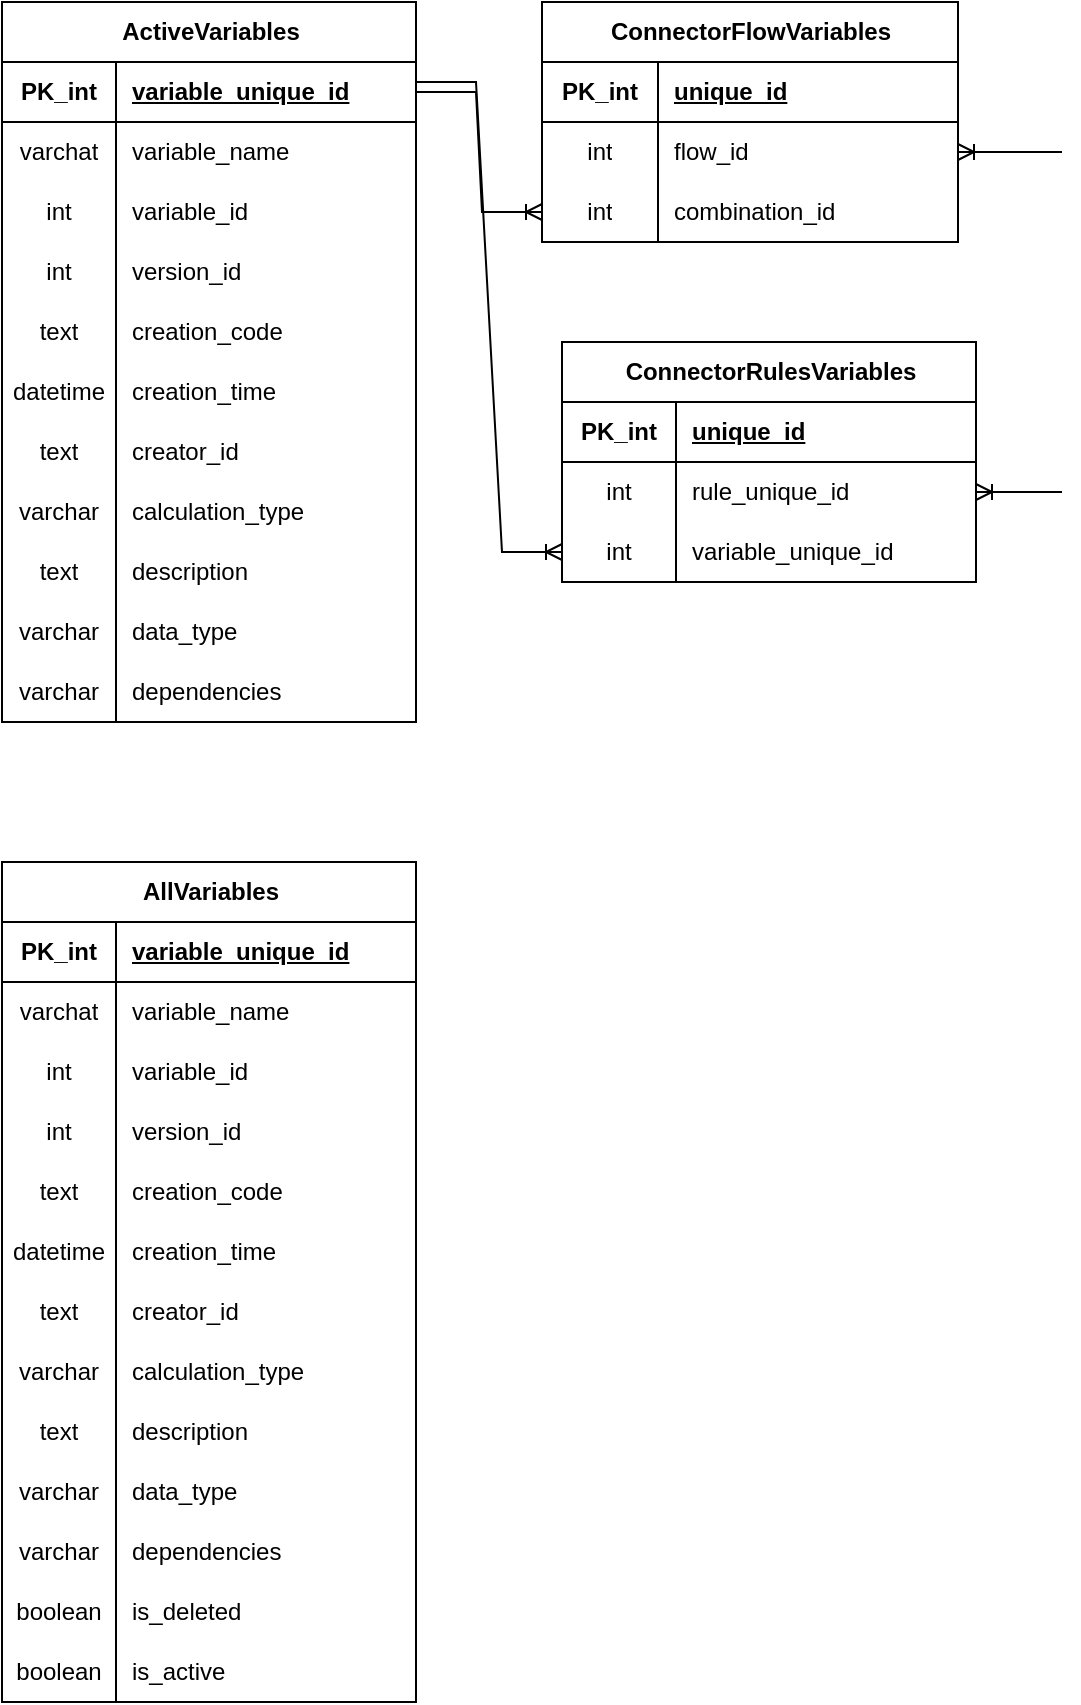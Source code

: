 <mxfile version="26.2.2">
  <diagram name="Page-1" id="hcAD5YYzUpX3POO3dCWV">
    <mxGraphModel dx="1491" dy="1031" grid="1" gridSize="10" guides="1" tooltips="1" connect="1" arrows="1" fold="1" page="1" pageScale="1" pageWidth="1100" pageHeight="850" math="0" shadow="0">
      <root>
        <mxCell id="0" />
        <mxCell id="1" parent="0" />
        <mxCell id="jzcKmIV3T17Fcgt4tWT3-1" value="ActiveVariables" style="shape=table;startSize=30;container=1;collapsible=1;childLayout=tableLayout;fixedRows=1;rowLines=0;fontStyle=1;align=center;resizeLast=1;html=1;" parent="1" vertex="1">
          <mxGeometry x="40" y="40" width="207" height="360" as="geometry" />
        </mxCell>
        <mxCell id="jzcKmIV3T17Fcgt4tWT3-2" value="" style="shape=tableRow;horizontal=0;startSize=0;swimlaneHead=0;swimlaneBody=0;fillColor=none;collapsible=0;dropTarget=0;points=[[0,0.5],[1,0.5]];portConstraint=eastwest;top=0;left=0;right=0;bottom=1;" parent="jzcKmIV3T17Fcgt4tWT3-1" vertex="1">
          <mxGeometry y="30" width="207" height="30" as="geometry" />
        </mxCell>
        <mxCell id="jzcKmIV3T17Fcgt4tWT3-3" value="PK_int" style="shape=partialRectangle;connectable=0;fillColor=none;top=0;left=0;bottom=0;right=0;fontStyle=1;overflow=hidden;whiteSpace=wrap;html=1;" parent="jzcKmIV3T17Fcgt4tWT3-2" vertex="1">
          <mxGeometry width="57" height="30" as="geometry">
            <mxRectangle width="57" height="30" as="alternateBounds" />
          </mxGeometry>
        </mxCell>
        <mxCell id="jzcKmIV3T17Fcgt4tWT3-4" value="variable_unique_id" style="shape=partialRectangle;connectable=0;fillColor=none;top=0;left=0;bottom=0;right=0;align=left;spacingLeft=6;fontStyle=5;overflow=hidden;whiteSpace=wrap;html=1;" parent="jzcKmIV3T17Fcgt4tWT3-2" vertex="1">
          <mxGeometry x="57" width="150" height="30" as="geometry">
            <mxRectangle width="150" height="30" as="alternateBounds" />
          </mxGeometry>
        </mxCell>
        <mxCell id="jzcKmIV3T17Fcgt4tWT3-8" value="" style="shape=tableRow;horizontal=0;startSize=0;swimlaneHead=0;swimlaneBody=0;fillColor=none;collapsible=0;dropTarget=0;points=[[0,0.5],[1,0.5]];portConstraint=eastwest;top=0;left=0;right=0;bottom=0;" parent="jzcKmIV3T17Fcgt4tWT3-1" vertex="1">
          <mxGeometry y="60" width="207" height="30" as="geometry" />
        </mxCell>
        <mxCell id="jzcKmIV3T17Fcgt4tWT3-9" value="varchat" style="shape=partialRectangle;connectable=0;fillColor=none;top=0;left=0;bottom=0;right=0;editable=1;overflow=hidden;whiteSpace=wrap;html=1;" parent="jzcKmIV3T17Fcgt4tWT3-8" vertex="1">
          <mxGeometry width="57" height="30" as="geometry">
            <mxRectangle width="57" height="30" as="alternateBounds" />
          </mxGeometry>
        </mxCell>
        <mxCell id="jzcKmIV3T17Fcgt4tWT3-10" value="variable_name" style="shape=partialRectangle;connectable=0;fillColor=none;top=0;left=0;bottom=0;right=0;align=left;spacingLeft=6;overflow=hidden;whiteSpace=wrap;html=1;" parent="jzcKmIV3T17Fcgt4tWT3-8" vertex="1">
          <mxGeometry x="57" width="150" height="30" as="geometry">
            <mxRectangle width="150" height="30" as="alternateBounds" />
          </mxGeometry>
        </mxCell>
        <mxCell id="jzcKmIV3T17Fcgt4tWT3-5" value="" style="shape=tableRow;horizontal=0;startSize=0;swimlaneHead=0;swimlaneBody=0;fillColor=none;collapsible=0;dropTarget=0;points=[[0,0.5],[1,0.5]];portConstraint=eastwest;top=0;left=0;right=0;bottom=0;" parent="jzcKmIV3T17Fcgt4tWT3-1" vertex="1">
          <mxGeometry y="90" width="207" height="30" as="geometry" />
        </mxCell>
        <mxCell id="jzcKmIV3T17Fcgt4tWT3-6" value="int" style="shape=partialRectangle;connectable=0;fillColor=none;top=0;left=0;bottom=0;right=0;editable=1;overflow=hidden;whiteSpace=wrap;html=1;" parent="jzcKmIV3T17Fcgt4tWT3-5" vertex="1">
          <mxGeometry width="57" height="30" as="geometry">
            <mxRectangle width="57" height="30" as="alternateBounds" />
          </mxGeometry>
        </mxCell>
        <mxCell id="jzcKmIV3T17Fcgt4tWT3-7" value="variable_id" style="shape=partialRectangle;connectable=0;fillColor=none;top=0;left=0;bottom=0;right=0;align=left;spacingLeft=6;overflow=hidden;whiteSpace=wrap;html=1;" parent="jzcKmIV3T17Fcgt4tWT3-5" vertex="1">
          <mxGeometry x="57" width="150" height="30" as="geometry">
            <mxRectangle width="150" height="30" as="alternateBounds" />
          </mxGeometry>
        </mxCell>
        <mxCell id="jzcKmIV3T17Fcgt4tWT3-11" value="" style="shape=tableRow;horizontal=0;startSize=0;swimlaneHead=0;swimlaneBody=0;fillColor=none;collapsible=0;dropTarget=0;points=[[0,0.5],[1,0.5]];portConstraint=eastwest;top=0;left=0;right=0;bottom=0;" parent="jzcKmIV3T17Fcgt4tWT3-1" vertex="1">
          <mxGeometry y="120" width="207" height="30" as="geometry" />
        </mxCell>
        <mxCell id="jzcKmIV3T17Fcgt4tWT3-12" value="int" style="shape=partialRectangle;connectable=0;fillColor=none;top=0;left=0;bottom=0;right=0;editable=1;overflow=hidden;whiteSpace=wrap;html=1;" parent="jzcKmIV3T17Fcgt4tWT3-11" vertex="1">
          <mxGeometry width="57" height="30" as="geometry">
            <mxRectangle width="57" height="30" as="alternateBounds" />
          </mxGeometry>
        </mxCell>
        <mxCell id="jzcKmIV3T17Fcgt4tWT3-13" value="version_id" style="shape=partialRectangle;connectable=0;fillColor=none;top=0;left=0;bottom=0;right=0;align=left;spacingLeft=6;overflow=hidden;whiteSpace=wrap;html=1;" parent="jzcKmIV3T17Fcgt4tWT3-11" vertex="1">
          <mxGeometry x="57" width="150" height="30" as="geometry">
            <mxRectangle width="150" height="30" as="alternateBounds" />
          </mxGeometry>
        </mxCell>
        <mxCell id="hupuYRYNH0XxqaEM0Vl5-1" value="" style="shape=tableRow;horizontal=0;startSize=0;swimlaneHead=0;swimlaneBody=0;fillColor=none;collapsible=0;dropTarget=0;points=[[0,0.5],[1,0.5]];portConstraint=eastwest;top=0;left=0;right=0;bottom=0;" parent="jzcKmIV3T17Fcgt4tWT3-1" vertex="1">
          <mxGeometry y="150" width="207" height="30" as="geometry" />
        </mxCell>
        <mxCell id="hupuYRYNH0XxqaEM0Vl5-2" value="text" style="shape=partialRectangle;connectable=0;fillColor=none;top=0;left=0;bottom=0;right=0;editable=1;overflow=hidden;whiteSpace=wrap;html=1;" parent="hupuYRYNH0XxqaEM0Vl5-1" vertex="1">
          <mxGeometry width="57" height="30" as="geometry">
            <mxRectangle width="57" height="30" as="alternateBounds" />
          </mxGeometry>
        </mxCell>
        <mxCell id="hupuYRYNH0XxqaEM0Vl5-3" value="creation_code" style="shape=partialRectangle;connectable=0;fillColor=none;top=0;left=0;bottom=0;right=0;align=left;spacingLeft=6;overflow=hidden;whiteSpace=wrap;html=1;" parent="hupuYRYNH0XxqaEM0Vl5-1" vertex="1">
          <mxGeometry x="57" width="150" height="30" as="geometry">
            <mxRectangle width="150" height="30" as="alternateBounds" />
          </mxGeometry>
        </mxCell>
        <mxCell id="hupuYRYNH0XxqaEM0Vl5-4" value="" style="shape=tableRow;horizontal=0;startSize=0;swimlaneHead=0;swimlaneBody=0;fillColor=none;collapsible=0;dropTarget=0;points=[[0,0.5],[1,0.5]];portConstraint=eastwest;top=0;left=0;right=0;bottom=0;" parent="jzcKmIV3T17Fcgt4tWT3-1" vertex="1">
          <mxGeometry y="180" width="207" height="30" as="geometry" />
        </mxCell>
        <mxCell id="hupuYRYNH0XxqaEM0Vl5-5" value="datetime" style="shape=partialRectangle;connectable=0;fillColor=none;top=0;left=0;bottom=0;right=0;editable=1;overflow=hidden;whiteSpace=wrap;html=1;" parent="hupuYRYNH0XxqaEM0Vl5-4" vertex="1">
          <mxGeometry width="57" height="30" as="geometry">
            <mxRectangle width="57" height="30" as="alternateBounds" />
          </mxGeometry>
        </mxCell>
        <mxCell id="hupuYRYNH0XxqaEM0Vl5-6" value="creation_time" style="shape=partialRectangle;connectable=0;fillColor=none;top=0;left=0;bottom=0;right=0;align=left;spacingLeft=6;overflow=hidden;whiteSpace=wrap;html=1;" parent="hupuYRYNH0XxqaEM0Vl5-4" vertex="1">
          <mxGeometry x="57" width="150" height="30" as="geometry">
            <mxRectangle width="150" height="30" as="alternateBounds" />
          </mxGeometry>
        </mxCell>
        <mxCell id="hupuYRYNH0XxqaEM0Vl5-7" value="" style="shape=tableRow;horizontal=0;startSize=0;swimlaneHead=0;swimlaneBody=0;fillColor=none;collapsible=0;dropTarget=0;points=[[0,0.5],[1,0.5]];portConstraint=eastwest;top=0;left=0;right=0;bottom=0;" parent="jzcKmIV3T17Fcgt4tWT3-1" vertex="1">
          <mxGeometry y="210" width="207" height="30" as="geometry" />
        </mxCell>
        <mxCell id="hupuYRYNH0XxqaEM0Vl5-8" value="text" style="shape=partialRectangle;connectable=0;fillColor=none;top=0;left=0;bottom=0;right=0;editable=1;overflow=hidden;whiteSpace=wrap;html=1;" parent="hupuYRYNH0XxqaEM0Vl5-7" vertex="1">
          <mxGeometry width="57" height="30" as="geometry">
            <mxRectangle width="57" height="30" as="alternateBounds" />
          </mxGeometry>
        </mxCell>
        <mxCell id="hupuYRYNH0XxqaEM0Vl5-9" value="creator_id" style="shape=partialRectangle;connectable=0;fillColor=none;top=0;left=0;bottom=0;right=0;align=left;spacingLeft=6;overflow=hidden;whiteSpace=wrap;html=1;" parent="hupuYRYNH0XxqaEM0Vl5-7" vertex="1">
          <mxGeometry x="57" width="150" height="30" as="geometry">
            <mxRectangle width="150" height="30" as="alternateBounds" />
          </mxGeometry>
        </mxCell>
        <mxCell id="hupuYRYNH0XxqaEM0Vl5-10" value="" style="shape=tableRow;horizontal=0;startSize=0;swimlaneHead=0;swimlaneBody=0;fillColor=none;collapsible=0;dropTarget=0;points=[[0,0.5],[1,0.5]];portConstraint=eastwest;top=0;left=0;right=0;bottom=0;" parent="jzcKmIV3T17Fcgt4tWT3-1" vertex="1">
          <mxGeometry y="240" width="207" height="30" as="geometry" />
        </mxCell>
        <mxCell id="hupuYRYNH0XxqaEM0Vl5-11" value="varchar" style="shape=partialRectangle;connectable=0;fillColor=none;top=0;left=0;bottom=0;right=0;editable=1;overflow=hidden;whiteSpace=wrap;html=1;" parent="hupuYRYNH0XxqaEM0Vl5-10" vertex="1">
          <mxGeometry width="57" height="30" as="geometry">
            <mxRectangle width="57" height="30" as="alternateBounds" />
          </mxGeometry>
        </mxCell>
        <mxCell id="hupuYRYNH0XxqaEM0Vl5-12" value="calculation_type" style="shape=partialRectangle;connectable=0;fillColor=none;top=0;left=0;bottom=0;right=0;align=left;spacingLeft=6;overflow=hidden;whiteSpace=wrap;html=1;" parent="hupuYRYNH0XxqaEM0Vl5-10" vertex="1">
          <mxGeometry x="57" width="150" height="30" as="geometry">
            <mxRectangle width="150" height="30" as="alternateBounds" />
          </mxGeometry>
        </mxCell>
        <mxCell id="OEc427HPAa9c7J9Ssu-d-1" value="" style="shape=tableRow;horizontal=0;startSize=0;swimlaneHead=0;swimlaneBody=0;fillColor=none;collapsible=0;dropTarget=0;points=[[0,0.5],[1,0.5]];portConstraint=eastwest;top=0;left=0;right=0;bottom=0;" parent="jzcKmIV3T17Fcgt4tWT3-1" vertex="1">
          <mxGeometry y="270" width="207" height="30" as="geometry" />
        </mxCell>
        <mxCell id="OEc427HPAa9c7J9Ssu-d-2" value="text" style="shape=partialRectangle;connectable=0;fillColor=none;top=0;left=0;bottom=0;right=0;editable=1;overflow=hidden;whiteSpace=wrap;html=1;" parent="OEc427HPAa9c7J9Ssu-d-1" vertex="1">
          <mxGeometry width="57" height="30" as="geometry">
            <mxRectangle width="57" height="30" as="alternateBounds" />
          </mxGeometry>
        </mxCell>
        <mxCell id="OEc427HPAa9c7J9Ssu-d-3" value="description" style="shape=partialRectangle;connectable=0;fillColor=none;top=0;left=0;bottom=0;right=0;align=left;spacingLeft=6;overflow=hidden;whiteSpace=wrap;html=1;" parent="OEc427HPAa9c7J9Ssu-d-1" vertex="1">
          <mxGeometry x="57" width="150" height="30" as="geometry">
            <mxRectangle width="150" height="30" as="alternateBounds" />
          </mxGeometry>
        </mxCell>
        <mxCell id="OEc427HPAa9c7J9Ssu-d-4" value="" style="shape=tableRow;horizontal=0;startSize=0;swimlaneHead=0;swimlaneBody=0;fillColor=none;collapsible=0;dropTarget=0;points=[[0,0.5],[1,0.5]];portConstraint=eastwest;top=0;left=0;right=0;bottom=0;" parent="jzcKmIV3T17Fcgt4tWT3-1" vertex="1">
          <mxGeometry y="300" width="207" height="30" as="geometry" />
        </mxCell>
        <mxCell id="OEc427HPAa9c7J9Ssu-d-5" value="varchar" style="shape=partialRectangle;connectable=0;fillColor=none;top=0;left=0;bottom=0;right=0;editable=1;overflow=hidden;whiteSpace=wrap;html=1;" parent="OEc427HPAa9c7J9Ssu-d-4" vertex="1">
          <mxGeometry width="57" height="30" as="geometry">
            <mxRectangle width="57" height="30" as="alternateBounds" />
          </mxGeometry>
        </mxCell>
        <mxCell id="OEc427HPAa9c7J9Ssu-d-6" value="data_type" style="shape=partialRectangle;connectable=0;fillColor=none;top=0;left=0;bottom=0;right=0;align=left;spacingLeft=6;overflow=hidden;whiteSpace=wrap;html=1;" parent="OEc427HPAa9c7J9Ssu-d-4" vertex="1">
          <mxGeometry x="57" width="150" height="30" as="geometry">
            <mxRectangle width="150" height="30" as="alternateBounds" />
          </mxGeometry>
        </mxCell>
        <mxCell id="OEc427HPAa9c7J9Ssu-d-7" value="" style="shape=tableRow;horizontal=0;startSize=0;swimlaneHead=0;swimlaneBody=0;fillColor=none;collapsible=0;dropTarget=0;points=[[0,0.5],[1,0.5]];portConstraint=eastwest;top=0;left=0;right=0;bottom=0;" parent="jzcKmIV3T17Fcgt4tWT3-1" vertex="1">
          <mxGeometry y="330" width="207" height="30" as="geometry" />
        </mxCell>
        <mxCell id="OEc427HPAa9c7J9Ssu-d-8" value="varchar" style="shape=partialRectangle;connectable=0;fillColor=none;top=0;left=0;bottom=0;right=0;editable=1;overflow=hidden;whiteSpace=wrap;html=1;" parent="OEc427HPAa9c7J9Ssu-d-7" vertex="1">
          <mxGeometry width="57" height="30" as="geometry">
            <mxRectangle width="57" height="30" as="alternateBounds" />
          </mxGeometry>
        </mxCell>
        <mxCell id="OEc427HPAa9c7J9Ssu-d-9" value="dependencies" style="shape=partialRectangle;connectable=0;fillColor=none;top=0;left=0;bottom=0;right=0;align=left;spacingLeft=6;overflow=hidden;whiteSpace=wrap;html=1;" parent="OEc427HPAa9c7J9Ssu-d-7" vertex="1">
          <mxGeometry x="57" width="150" height="30" as="geometry">
            <mxRectangle width="150" height="30" as="alternateBounds" />
          </mxGeometry>
        </mxCell>
        <mxCell id="OEc427HPAa9c7J9Ssu-d-13" value="AllVariables" style="shape=table;startSize=30;container=1;collapsible=1;childLayout=tableLayout;fixedRows=1;rowLines=0;fontStyle=1;align=center;resizeLast=1;html=1;" parent="1" vertex="1">
          <mxGeometry x="40" y="470" width="207" height="420" as="geometry" />
        </mxCell>
        <mxCell id="OEc427HPAa9c7J9Ssu-d-14" value="" style="shape=tableRow;horizontal=0;startSize=0;swimlaneHead=0;swimlaneBody=0;fillColor=none;collapsible=0;dropTarget=0;points=[[0,0.5],[1,0.5]];portConstraint=eastwest;top=0;left=0;right=0;bottom=1;" parent="OEc427HPAa9c7J9Ssu-d-13" vertex="1">
          <mxGeometry y="30" width="207" height="30" as="geometry" />
        </mxCell>
        <mxCell id="OEc427HPAa9c7J9Ssu-d-15" value="PK_int" style="shape=partialRectangle;connectable=0;fillColor=none;top=0;left=0;bottom=0;right=0;fontStyle=1;overflow=hidden;whiteSpace=wrap;html=1;" parent="OEc427HPAa9c7J9Ssu-d-14" vertex="1">
          <mxGeometry width="57" height="30" as="geometry">
            <mxRectangle width="57" height="30" as="alternateBounds" />
          </mxGeometry>
        </mxCell>
        <mxCell id="OEc427HPAa9c7J9Ssu-d-16" value="variable_unique_id" style="shape=partialRectangle;connectable=0;fillColor=none;top=0;left=0;bottom=0;right=0;align=left;spacingLeft=6;fontStyle=5;overflow=hidden;whiteSpace=wrap;html=1;" parent="OEc427HPAa9c7J9Ssu-d-14" vertex="1">
          <mxGeometry x="57" width="150" height="30" as="geometry">
            <mxRectangle width="150" height="30" as="alternateBounds" />
          </mxGeometry>
        </mxCell>
        <mxCell id="OEc427HPAa9c7J9Ssu-d-17" value="" style="shape=tableRow;horizontal=0;startSize=0;swimlaneHead=0;swimlaneBody=0;fillColor=none;collapsible=0;dropTarget=0;points=[[0,0.5],[1,0.5]];portConstraint=eastwest;top=0;left=0;right=0;bottom=0;" parent="OEc427HPAa9c7J9Ssu-d-13" vertex="1">
          <mxGeometry y="60" width="207" height="30" as="geometry" />
        </mxCell>
        <mxCell id="OEc427HPAa9c7J9Ssu-d-18" value="varchat" style="shape=partialRectangle;connectable=0;fillColor=none;top=0;left=0;bottom=0;right=0;editable=1;overflow=hidden;whiteSpace=wrap;html=1;" parent="OEc427HPAa9c7J9Ssu-d-17" vertex="1">
          <mxGeometry width="57" height="30" as="geometry">
            <mxRectangle width="57" height="30" as="alternateBounds" />
          </mxGeometry>
        </mxCell>
        <mxCell id="OEc427HPAa9c7J9Ssu-d-19" value="variable_name" style="shape=partialRectangle;connectable=0;fillColor=none;top=0;left=0;bottom=0;right=0;align=left;spacingLeft=6;overflow=hidden;whiteSpace=wrap;html=1;" parent="OEc427HPAa9c7J9Ssu-d-17" vertex="1">
          <mxGeometry x="57" width="150" height="30" as="geometry">
            <mxRectangle width="150" height="30" as="alternateBounds" />
          </mxGeometry>
        </mxCell>
        <mxCell id="OEc427HPAa9c7J9Ssu-d-20" value="" style="shape=tableRow;horizontal=0;startSize=0;swimlaneHead=0;swimlaneBody=0;fillColor=none;collapsible=0;dropTarget=0;points=[[0,0.5],[1,0.5]];portConstraint=eastwest;top=0;left=0;right=0;bottom=0;" parent="OEc427HPAa9c7J9Ssu-d-13" vertex="1">
          <mxGeometry y="90" width="207" height="30" as="geometry" />
        </mxCell>
        <mxCell id="OEc427HPAa9c7J9Ssu-d-21" value="int" style="shape=partialRectangle;connectable=0;fillColor=none;top=0;left=0;bottom=0;right=0;editable=1;overflow=hidden;whiteSpace=wrap;html=1;" parent="OEc427HPAa9c7J9Ssu-d-20" vertex="1">
          <mxGeometry width="57" height="30" as="geometry">
            <mxRectangle width="57" height="30" as="alternateBounds" />
          </mxGeometry>
        </mxCell>
        <mxCell id="OEc427HPAa9c7J9Ssu-d-22" value="variable_id" style="shape=partialRectangle;connectable=0;fillColor=none;top=0;left=0;bottom=0;right=0;align=left;spacingLeft=6;overflow=hidden;whiteSpace=wrap;html=1;" parent="OEc427HPAa9c7J9Ssu-d-20" vertex="1">
          <mxGeometry x="57" width="150" height="30" as="geometry">
            <mxRectangle width="150" height="30" as="alternateBounds" />
          </mxGeometry>
        </mxCell>
        <mxCell id="OEc427HPAa9c7J9Ssu-d-23" value="" style="shape=tableRow;horizontal=0;startSize=0;swimlaneHead=0;swimlaneBody=0;fillColor=none;collapsible=0;dropTarget=0;points=[[0,0.5],[1,0.5]];portConstraint=eastwest;top=0;left=0;right=0;bottom=0;" parent="OEc427HPAa9c7J9Ssu-d-13" vertex="1">
          <mxGeometry y="120" width="207" height="30" as="geometry" />
        </mxCell>
        <mxCell id="OEc427HPAa9c7J9Ssu-d-24" value="int" style="shape=partialRectangle;connectable=0;fillColor=none;top=0;left=0;bottom=0;right=0;editable=1;overflow=hidden;whiteSpace=wrap;html=1;" parent="OEc427HPAa9c7J9Ssu-d-23" vertex="1">
          <mxGeometry width="57" height="30" as="geometry">
            <mxRectangle width="57" height="30" as="alternateBounds" />
          </mxGeometry>
        </mxCell>
        <mxCell id="OEc427HPAa9c7J9Ssu-d-25" value="version_id" style="shape=partialRectangle;connectable=0;fillColor=none;top=0;left=0;bottom=0;right=0;align=left;spacingLeft=6;overflow=hidden;whiteSpace=wrap;html=1;" parent="OEc427HPAa9c7J9Ssu-d-23" vertex="1">
          <mxGeometry x="57" width="150" height="30" as="geometry">
            <mxRectangle width="150" height="30" as="alternateBounds" />
          </mxGeometry>
        </mxCell>
        <mxCell id="OEc427HPAa9c7J9Ssu-d-26" value="" style="shape=tableRow;horizontal=0;startSize=0;swimlaneHead=0;swimlaneBody=0;fillColor=none;collapsible=0;dropTarget=0;points=[[0,0.5],[1,0.5]];portConstraint=eastwest;top=0;left=0;right=0;bottom=0;" parent="OEc427HPAa9c7J9Ssu-d-13" vertex="1">
          <mxGeometry y="150" width="207" height="30" as="geometry" />
        </mxCell>
        <mxCell id="OEc427HPAa9c7J9Ssu-d-27" value="text" style="shape=partialRectangle;connectable=0;fillColor=none;top=0;left=0;bottom=0;right=0;editable=1;overflow=hidden;whiteSpace=wrap;html=1;" parent="OEc427HPAa9c7J9Ssu-d-26" vertex="1">
          <mxGeometry width="57" height="30" as="geometry">
            <mxRectangle width="57" height="30" as="alternateBounds" />
          </mxGeometry>
        </mxCell>
        <mxCell id="OEc427HPAa9c7J9Ssu-d-28" value="creation_code" style="shape=partialRectangle;connectable=0;fillColor=none;top=0;left=0;bottom=0;right=0;align=left;spacingLeft=6;overflow=hidden;whiteSpace=wrap;html=1;" parent="OEc427HPAa9c7J9Ssu-d-26" vertex="1">
          <mxGeometry x="57" width="150" height="30" as="geometry">
            <mxRectangle width="150" height="30" as="alternateBounds" />
          </mxGeometry>
        </mxCell>
        <mxCell id="OEc427HPAa9c7J9Ssu-d-29" value="" style="shape=tableRow;horizontal=0;startSize=0;swimlaneHead=0;swimlaneBody=0;fillColor=none;collapsible=0;dropTarget=0;points=[[0,0.5],[1,0.5]];portConstraint=eastwest;top=0;left=0;right=0;bottom=0;" parent="OEc427HPAa9c7J9Ssu-d-13" vertex="1">
          <mxGeometry y="180" width="207" height="30" as="geometry" />
        </mxCell>
        <mxCell id="OEc427HPAa9c7J9Ssu-d-30" value="datetime" style="shape=partialRectangle;connectable=0;fillColor=none;top=0;left=0;bottom=0;right=0;editable=1;overflow=hidden;whiteSpace=wrap;html=1;" parent="OEc427HPAa9c7J9Ssu-d-29" vertex="1">
          <mxGeometry width="57" height="30" as="geometry">
            <mxRectangle width="57" height="30" as="alternateBounds" />
          </mxGeometry>
        </mxCell>
        <mxCell id="OEc427HPAa9c7J9Ssu-d-31" value="creation_time" style="shape=partialRectangle;connectable=0;fillColor=none;top=0;left=0;bottom=0;right=0;align=left;spacingLeft=6;overflow=hidden;whiteSpace=wrap;html=1;" parent="OEc427HPAa9c7J9Ssu-d-29" vertex="1">
          <mxGeometry x="57" width="150" height="30" as="geometry">
            <mxRectangle width="150" height="30" as="alternateBounds" />
          </mxGeometry>
        </mxCell>
        <mxCell id="OEc427HPAa9c7J9Ssu-d-32" value="" style="shape=tableRow;horizontal=0;startSize=0;swimlaneHead=0;swimlaneBody=0;fillColor=none;collapsible=0;dropTarget=0;points=[[0,0.5],[1,0.5]];portConstraint=eastwest;top=0;left=0;right=0;bottom=0;" parent="OEc427HPAa9c7J9Ssu-d-13" vertex="1">
          <mxGeometry y="210" width="207" height="30" as="geometry" />
        </mxCell>
        <mxCell id="OEc427HPAa9c7J9Ssu-d-33" value="text" style="shape=partialRectangle;connectable=0;fillColor=none;top=0;left=0;bottom=0;right=0;editable=1;overflow=hidden;whiteSpace=wrap;html=1;" parent="OEc427HPAa9c7J9Ssu-d-32" vertex="1">
          <mxGeometry width="57" height="30" as="geometry">
            <mxRectangle width="57" height="30" as="alternateBounds" />
          </mxGeometry>
        </mxCell>
        <mxCell id="OEc427HPAa9c7J9Ssu-d-34" value="creator_id" style="shape=partialRectangle;connectable=0;fillColor=none;top=0;left=0;bottom=0;right=0;align=left;spacingLeft=6;overflow=hidden;whiteSpace=wrap;html=1;" parent="OEc427HPAa9c7J9Ssu-d-32" vertex="1">
          <mxGeometry x="57" width="150" height="30" as="geometry">
            <mxRectangle width="150" height="30" as="alternateBounds" />
          </mxGeometry>
        </mxCell>
        <mxCell id="OEc427HPAa9c7J9Ssu-d-35" value="" style="shape=tableRow;horizontal=0;startSize=0;swimlaneHead=0;swimlaneBody=0;fillColor=none;collapsible=0;dropTarget=0;points=[[0,0.5],[1,0.5]];portConstraint=eastwest;top=0;left=0;right=0;bottom=0;" parent="OEc427HPAa9c7J9Ssu-d-13" vertex="1">
          <mxGeometry y="240" width="207" height="30" as="geometry" />
        </mxCell>
        <mxCell id="OEc427HPAa9c7J9Ssu-d-36" value="varchar" style="shape=partialRectangle;connectable=0;fillColor=none;top=0;left=0;bottom=0;right=0;editable=1;overflow=hidden;whiteSpace=wrap;html=1;" parent="OEc427HPAa9c7J9Ssu-d-35" vertex="1">
          <mxGeometry width="57" height="30" as="geometry">
            <mxRectangle width="57" height="30" as="alternateBounds" />
          </mxGeometry>
        </mxCell>
        <mxCell id="OEc427HPAa9c7J9Ssu-d-37" value="calculation_type" style="shape=partialRectangle;connectable=0;fillColor=none;top=0;left=0;bottom=0;right=0;align=left;spacingLeft=6;overflow=hidden;whiteSpace=wrap;html=1;" parent="OEc427HPAa9c7J9Ssu-d-35" vertex="1">
          <mxGeometry x="57" width="150" height="30" as="geometry">
            <mxRectangle width="150" height="30" as="alternateBounds" />
          </mxGeometry>
        </mxCell>
        <mxCell id="OEc427HPAa9c7J9Ssu-d-38" value="" style="shape=tableRow;horizontal=0;startSize=0;swimlaneHead=0;swimlaneBody=0;fillColor=none;collapsible=0;dropTarget=0;points=[[0,0.5],[1,0.5]];portConstraint=eastwest;top=0;left=0;right=0;bottom=0;" parent="OEc427HPAa9c7J9Ssu-d-13" vertex="1">
          <mxGeometry y="270" width="207" height="30" as="geometry" />
        </mxCell>
        <mxCell id="OEc427HPAa9c7J9Ssu-d-39" value="text" style="shape=partialRectangle;connectable=0;fillColor=none;top=0;left=0;bottom=0;right=0;editable=1;overflow=hidden;whiteSpace=wrap;html=1;" parent="OEc427HPAa9c7J9Ssu-d-38" vertex="1">
          <mxGeometry width="57" height="30" as="geometry">
            <mxRectangle width="57" height="30" as="alternateBounds" />
          </mxGeometry>
        </mxCell>
        <mxCell id="OEc427HPAa9c7J9Ssu-d-40" value="description" style="shape=partialRectangle;connectable=0;fillColor=none;top=0;left=0;bottom=0;right=0;align=left;spacingLeft=6;overflow=hidden;whiteSpace=wrap;html=1;" parent="OEc427HPAa9c7J9Ssu-d-38" vertex="1">
          <mxGeometry x="57" width="150" height="30" as="geometry">
            <mxRectangle width="150" height="30" as="alternateBounds" />
          </mxGeometry>
        </mxCell>
        <mxCell id="OEc427HPAa9c7J9Ssu-d-41" value="" style="shape=tableRow;horizontal=0;startSize=0;swimlaneHead=0;swimlaneBody=0;fillColor=none;collapsible=0;dropTarget=0;points=[[0,0.5],[1,0.5]];portConstraint=eastwest;top=0;left=0;right=0;bottom=0;" parent="OEc427HPAa9c7J9Ssu-d-13" vertex="1">
          <mxGeometry y="300" width="207" height="30" as="geometry" />
        </mxCell>
        <mxCell id="OEc427HPAa9c7J9Ssu-d-42" value="varchar" style="shape=partialRectangle;connectable=0;fillColor=none;top=0;left=0;bottom=0;right=0;editable=1;overflow=hidden;whiteSpace=wrap;html=1;" parent="OEc427HPAa9c7J9Ssu-d-41" vertex="1">
          <mxGeometry width="57" height="30" as="geometry">
            <mxRectangle width="57" height="30" as="alternateBounds" />
          </mxGeometry>
        </mxCell>
        <mxCell id="OEc427HPAa9c7J9Ssu-d-43" value="data_type" style="shape=partialRectangle;connectable=0;fillColor=none;top=0;left=0;bottom=0;right=0;align=left;spacingLeft=6;overflow=hidden;whiteSpace=wrap;html=1;" parent="OEc427HPAa9c7J9Ssu-d-41" vertex="1">
          <mxGeometry x="57" width="150" height="30" as="geometry">
            <mxRectangle width="150" height="30" as="alternateBounds" />
          </mxGeometry>
        </mxCell>
        <mxCell id="OEc427HPAa9c7J9Ssu-d-44" value="" style="shape=tableRow;horizontal=0;startSize=0;swimlaneHead=0;swimlaneBody=0;fillColor=none;collapsible=0;dropTarget=0;points=[[0,0.5],[1,0.5]];portConstraint=eastwest;top=0;left=0;right=0;bottom=0;" parent="OEc427HPAa9c7J9Ssu-d-13" vertex="1">
          <mxGeometry y="330" width="207" height="30" as="geometry" />
        </mxCell>
        <mxCell id="OEc427HPAa9c7J9Ssu-d-45" value="varchar" style="shape=partialRectangle;connectable=0;fillColor=none;top=0;left=0;bottom=0;right=0;editable=1;overflow=hidden;whiteSpace=wrap;html=1;" parent="OEc427HPAa9c7J9Ssu-d-44" vertex="1">
          <mxGeometry width="57" height="30" as="geometry">
            <mxRectangle width="57" height="30" as="alternateBounds" />
          </mxGeometry>
        </mxCell>
        <mxCell id="OEc427HPAa9c7J9Ssu-d-46" value="dependencies" style="shape=partialRectangle;connectable=0;fillColor=none;top=0;left=0;bottom=0;right=0;align=left;spacingLeft=6;overflow=hidden;whiteSpace=wrap;html=1;" parent="OEc427HPAa9c7J9Ssu-d-44" vertex="1">
          <mxGeometry x="57" width="150" height="30" as="geometry">
            <mxRectangle width="150" height="30" as="alternateBounds" />
          </mxGeometry>
        </mxCell>
        <mxCell id="OEc427HPAa9c7J9Ssu-d-47" value="" style="shape=tableRow;horizontal=0;startSize=0;swimlaneHead=0;swimlaneBody=0;fillColor=none;collapsible=0;dropTarget=0;points=[[0,0.5],[1,0.5]];portConstraint=eastwest;top=0;left=0;right=0;bottom=0;" parent="OEc427HPAa9c7J9Ssu-d-13" vertex="1">
          <mxGeometry y="360" width="207" height="30" as="geometry" />
        </mxCell>
        <mxCell id="OEc427HPAa9c7J9Ssu-d-48" value="boolean" style="shape=partialRectangle;connectable=0;fillColor=none;top=0;left=0;bottom=0;right=0;editable=1;overflow=hidden;whiteSpace=wrap;html=1;" parent="OEc427HPAa9c7J9Ssu-d-47" vertex="1">
          <mxGeometry width="57" height="30" as="geometry">
            <mxRectangle width="57" height="30" as="alternateBounds" />
          </mxGeometry>
        </mxCell>
        <mxCell id="OEc427HPAa9c7J9Ssu-d-49" value="is_deleted" style="shape=partialRectangle;connectable=0;fillColor=none;top=0;left=0;bottom=0;right=0;align=left;spacingLeft=6;overflow=hidden;whiteSpace=wrap;html=1;" parent="OEc427HPAa9c7J9Ssu-d-47" vertex="1">
          <mxGeometry x="57" width="150" height="30" as="geometry">
            <mxRectangle width="150" height="30" as="alternateBounds" />
          </mxGeometry>
        </mxCell>
        <mxCell id="ffM-1FpFr4ko-ro5kKLQ-4" value="" style="shape=tableRow;horizontal=0;startSize=0;swimlaneHead=0;swimlaneBody=0;fillColor=none;collapsible=0;dropTarget=0;points=[[0,0.5],[1,0.5]];portConstraint=eastwest;top=0;left=0;right=0;bottom=0;" parent="OEc427HPAa9c7J9Ssu-d-13" vertex="1">
          <mxGeometry y="390" width="207" height="30" as="geometry" />
        </mxCell>
        <mxCell id="ffM-1FpFr4ko-ro5kKLQ-5" value="boolean" style="shape=partialRectangle;connectable=0;fillColor=none;top=0;left=0;bottom=0;right=0;editable=1;overflow=hidden;whiteSpace=wrap;html=1;" parent="ffM-1FpFr4ko-ro5kKLQ-4" vertex="1">
          <mxGeometry width="57" height="30" as="geometry">
            <mxRectangle width="57" height="30" as="alternateBounds" />
          </mxGeometry>
        </mxCell>
        <mxCell id="ffM-1FpFr4ko-ro5kKLQ-6" value="is_active" style="shape=partialRectangle;connectable=0;fillColor=none;top=0;left=0;bottom=0;right=0;align=left;spacingLeft=6;overflow=hidden;whiteSpace=wrap;html=1;" parent="ffM-1FpFr4ko-ro5kKLQ-4" vertex="1">
          <mxGeometry x="57" width="150" height="30" as="geometry">
            <mxRectangle width="150" height="30" as="alternateBounds" />
          </mxGeometry>
        </mxCell>
        <mxCell id="OEc427HPAa9c7J9Ssu-d-50" value="ConnectorFlowVariables" style="shape=table;startSize=30;container=1;collapsible=1;childLayout=tableLayout;fixedRows=1;rowLines=0;fontStyle=1;align=center;resizeLast=1;html=1;" parent="1" vertex="1">
          <mxGeometry x="310" y="40" width="208" height="120" as="geometry" />
        </mxCell>
        <mxCell id="OEc427HPAa9c7J9Ssu-d-51" value="" style="shape=tableRow;horizontal=0;startSize=0;swimlaneHead=0;swimlaneBody=0;fillColor=none;collapsible=0;dropTarget=0;points=[[0,0.5],[1,0.5]];portConstraint=eastwest;top=0;left=0;right=0;bottom=1;" parent="OEc427HPAa9c7J9Ssu-d-50" vertex="1">
          <mxGeometry y="30" width="208" height="30" as="geometry" />
        </mxCell>
        <mxCell id="OEc427HPAa9c7J9Ssu-d-52" value="PK_int" style="shape=partialRectangle;connectable=0;fillColor=none;top=0;left=0;bottom=0;right=0;fontStyle=1;overflow=hidden;whiteSpace=wrap;html=1;" parent="OEc427HPAa9c7J9Ssu-d-51" vertex="1">
          <mxGeometry width="58" height="30" as="geometry">
            <mxRectangle width="58" height="30" as="alternateBounds" />
          </mxGeometry>
        </mxCell>
        <mxCell id="OEc427HPAa9c7J9Ssu-d-53" value="unique_id" style="shape=partialRectangle;connectable=0;fillColor=none;top=0;left=0;bottom=0;right=0;align=left;spacingLeft=6;fontStyle=5;overflow=hidden;whiteSpace=wrap;html=1;" parent="OEc427HPAa9c7J9Ssu-d-51" vertex="1">
          <mxGeometry x="58" width="150" height="30" as="geometry">
            <mxRectangle width="150" height="30" as="alternateBounds" />
          </mxGeometry>
        </mxCell>
        <mxCell id="OEc427HPAa9c7J9Ssu-d-54" value="" style="shape=tableRow;horizontal=0;startSize=0;swimlaneHead=0;swimlaneBody=0;fillColor=none;collapsible=0;dropTarget=0;points=[[0,0.5],[1,0.5]];portConstraint=eastwest;top=0;left=0;right=0;bottom=0;" parent="OEc427HPAa9c7J9Ssu-d-50" vertex="1">
          <mxGeometry y="60" width="208" height="30" as="geometry" />
        </mxCell>
        <mxCell id="OEc427HPAa9c7J9Ssu-d-55" value="int" style="shape=partialRectangle;connectable=0;fillColor=none;top=0;left=0;bottom=0;right=0;editable=1;overflow=hidden;whiteSpace=wrap;html=1;" parent="OEc427HPAa9c7J9Ssu-d-54" vertex="1">
          <mxGeometry width="58" height="30" as="geometry">
            <mxRectangle width="58" height="30" as="alternateBounds" />
          </mxGeometry>
        </mxCell>
        <mxCell id="OEc427HPAa9c7J9Ssu-d-56" value="flow_id" style="shape=partialRectangle;connectable=0;fillColor=none;top=0;left=0;bottom=0;right=0;align=left;spacingLeft=6;overflow=hidden;whiteSpace=wrap;html=1;" parent="OEc427HPAa9c7J9Ssu-d-54" vertex="1">
          <mxGeometry x="58" width="150" height="30" as="geometry">
            <mxRectangle width="150" height="30" as="alternateBounds" />
          </mxGeometry>
        </mxCell>
        <mxCell id="OEc427HPAa9c7J9Ssu-d-57" value="" style="shape=tableRow;horizontal=0;startSize=0;swimlaneHead=0;swimlaneBody=0;fillColor=none;collapsible=0;dropTarget=0;points=[[0,0.5],[1,0.5]];portConstraint=eastwest;top=0;left=0;right=0;bottom=0;" parent="OEc427HPAa9c7J9Ssu-d-50" vertex="1">
          <mxGeometry y="90" width="208" height="30" as="geometry" />
        </mxCell>
        <mxCell id="OEc427HPAa9c7J9Ssu-d-58" value="int" style="shape=partialRectangle;connectable=0;fillColor=none;top=0;left=0;bottom=0;right=0;editable=1;overflow=hidden;whiteSpace=wrap;html=1;" parent="OEc427HPAa9c7J9Ssu-d-57" vertex="1">
          <mxGeometry width="58" height="30" as="geometry">
            <mxRectangle width="58" height="30" as="alternateBounds" />
          </mxGeometry>
        </mxCell>
        <mxCell id="OEc427HPAa9c7J9Ssu-d-59" value="combination_id" style="shape=partialRectangle;connectable=0;fillColor=none;top=0;left=0;bottom=0;right=0;align=left;spacingLeft=6;overflow=hidden;whiteSpace=wrap;html=1;" parent="OEc427HPAa9c7J9Ssu-d-57" vertex="1">
          <mxGeometry x="58" width="150" height="30" as="geometry">
            <mxRectangle width="150" height="30" as="alternateBounds" />
          </mxGeometry>
        </mxCell>
        <mxCell id="OEc427HPAa9c7J9Ssu-d-63" value="" style="edgeStyle=entityRelationEdgeStyle;fontSize=12;html=1;endArrow=ERoneToMany;rounded=0;exitX=1;exitY=0.5;exitDx=0;exitDy=0;entryX=0;entryY=0.5;entryDx=0;entryDy=0;" parent="1" source="jzcKmIV3T17Fcgt4tWT3-2" target="OEc427HPAa9c7J9Ssu-d-57" edge="1">
          <mxGeometry width="100" height="100" relative="1" as="geometry">
            <mxPoint x="380" y="460" as="sourcePoint" />
            <mxPoint x="364" y="280" as="targetPoint" />
          </mxGeometry>
        </mxCell>
        <mxCell id="omFBL_B4VjJXZDLF0AZF-1" value="" style="edgeStyle=entityRelationEdgeStyle;fontSize=12;html=1;endArrow=ERoneToMany;rounded=0;entryX=1;entryY=0.5;entryDx=0;entryDy=0;" parent="1" target="OEc427HPAa9c7J9Ssu-d-54" edge="1">
          <mxGeometry width="100" height="100" relative="1" as="geometry">
            <mxPoint x="540" y="115" as="sourcePoint" />
            <mxPoint x="480" y="320" as="targetPoint" />
          </mxGeometry>
        </mxCell>
        <mxCell id="omFBL_B4VjJXZDLF0AZF-3" value="ConnectorRulesVariables" style="shape=table;startSize=30;container=1;collapsible=1;childLayout=tableLayout;fixedRows=1;rowLines=0;fontStyle=1;align=center;resizeLast=1;html=1;" parent="1" vertex="1">
          <mxGeometry x="320" y="210" width="207" height="120" as="geometry" />
        </mxCell>
        <mxCell id="omFBL_B4VjJXZDLF0AZF-4" value="" style="shape=tableRow;horizontal=0;startSize=0;swimlaneHead=0;swimlaneBody=0;fillColor=none;collapsible=0;dropTarget=0;points=[[0,0.5],[1,0.5]];portConstraint=eastwest;top=0;left=0;right=0;bottom=1;" parent="omFBL_B4VjJXZDLF0AZF-3" vertex="1">
          <mxGeometry y="30" width="207" height="30" as="geometry" />
        </mxCell>
        <mxCell id="omFBL_B4VjJXZDLF0AZF-5" value="PK_int" style="shape=partialRectangle;connectable=0;fillColor=none;top=0;left=0;bottom=0;right=0;fontStyle=1;overflow=hidden;whiteSpace=wrap;html=1;" parent="omFBL_B4VjJXZDLF0AZF-4" vertex="1">
          <mxGeometry width="57" height="30" as="geometry">
            <mxRectangle width="57" height="30" as="alternateBounds" />
          </mxGeometry>
        </mxCell>
        <mxCell id="omFBL_B4VjJXZDLF0AZF-6" value="unique_id" style="shape=partialRectangle;connectable=0;fillColor=none;top=0;left=0;bottom=0;right=0;align=left;spacingLeft=6;fontStyle=5;overflow=hidden;whiteSpace=wrap;html=1;" parent="omFBL_B4VjJXZDLF0AZF-4" vertex="1">
          <mxGeometry x="57" width="150" height="30" as="geometry">
            <mxRectangle width="150" height="30" as="alternateBounds" />
          </mxGeometry>
        </mxCell>
        <mxCell id="omFBL_B4VjJXZDLF0AZF-7" value="" style="shape=tableRow;horizontal=0;startSize=0;swimlaneHead=0;swimlaneBody=0;fillColor=none;collapsible=0;dropTarget=0;points=[[0,0.5],[1,0.5]];portConstraint=eastwest;top=0;left=0;right=0;bottom=0;" parent="omFBL_B4VjJXZDLF0AZF-3" vertex="1">
          <mxGeometry y="60" width="207" height="30" as="geometry" />
        </mxCell>
        <mxCell id="omFBL_B4VjJXZDLF0AZF-8" value="int" style="shape=partialRectangle;connectable=0;fillColor=none;top=0;left=0;bottom=0;right=0;editable=1;overflow=hidden;whiteSpace=wrap;html=1;" parent="omFBL_B4VjJXZDLF0AZF-7" vertex="1">
          <mxGeometry width="57" height="30" as="geometry">
            <mxRectangle width="57" height="30" as="alternateBounds" />
          </mxGeometry>
        </mxCell>
        <mxCell id="omFBL_B4VjJXZDLF0AZF-9" value="rule_unique_id" style="shape=partialRectangle;connectable=0;fillColor=none;top=0;left=0;bottom=0;right=0;align=left;spacingLeft=6;overflow=hidden;whiteSpace=wrap;html=1;" parent="omFBL_B4VjJXZDLF0AZF-7" vertex="1">
          <mxGeometry x="57" width="150" height="30" as="geometry">
            <mxRectangle width="150" height="30" as="alternateBounds" />
          </mxGeometry>
        </mxCell>
        <mxCell id="omFBL_B4VjJXZDLF0AZF-10" value="" style="shape=tableRow;horizontal=0;startSize=0;swimlaneHead=0;swimlaneBody=0;fillColor=none;collapsible=0;dropTarget=0;points=[[0,0.5],[1,0.5]];portConstraint=eastwest;top=0;left=0;right=0;bottom=0;" parent="omFBL_B4VjJXZDLF0AZF-3" vertex="1">
          <mxGeometry y="90" width="207" height="30" as="geometry" />
        </mxCell>
        <mxCell id="omFBL_B4VjJXZDLF0AZF-11" value="int" style="shape=partialRectangle;connectable=0;fillColor=none;top=0;left=0;bottom=0;right=0;editable=1;overflow=hidden;whiteSpace=wrap;html=1;" parent="omFBL_B4VjJXZDLF0AZF-10" vertex="1">
          <mxGeometry width="57" height="30" as="geometry">
            <mxRectangle width="57" height="30" as="alternateBounds" />
          </mxGeometry>
        </mxCell>
        <mxCell id="omFBL_B4VjJXZDLF0AZF-12" value="variable_unique_id" style="shape=partialRectangle;connectable=0;fillColor=none;top=0;left=0;bottom=0;right=0;align=left;spacingLeft=6;overflow=hidden;whiteSpace=wrap;html=1;" parent="omFBL_B4VjJXZDLF0AZF-10" vertex="1">
          <mxGeometry x="57" width="150" height="30" as="geometry">
            <mxRectangle width="150" height="30" as="alternateBounds" />
          </mxGeometry>
        </mxCell>
        <mxCell id="omFBL_B4VjJXZDLF0AZF-17" value="" style="edgeStyle=entityRelationEdgeStyle;fontSize=12;html=1;endArrow=ERoneToMany;rounded=0;entryX=0;entryY=0.5;entryDx=0;entryDy=0;" parent="1" target="omFBL_B4VjJXZDLF0AZF-10" edge="1">
          <mxGeometry width="100" height="100" relative="1" as="geometry">
            <mxPoint x="247" y="80" as="sourcePoint" />
            <mxPoint x="317" y="305" as="targetPoint" />
          </mxGeometry>
        </mxCell>
        <mxCell id="omFBL_B4VjJXZDLF0AZF-18" value="" style="edgeStyle=entityRelationEdgeStyle;fontSize=12;html=1;endArrow=ERoneToMany;rounded=0;entryX=1;entryY=0.5;entryDx=0;entryDy=0;" parent="1" target="omFBL_B4VjJXZDLF0AZF-7" edge="1">
          <mxGeometry width="100" height="100" relative="1" as="geometry">
            <mxPoint x="540" y="285" as="sourcePoint" />
            <mxPoint x="470" y="270" as="targetPoint" />
          </mxGeometry>
        </mxCell>
      </root>
    </mxGraphModel>
  </diagram>
</mxfile>
